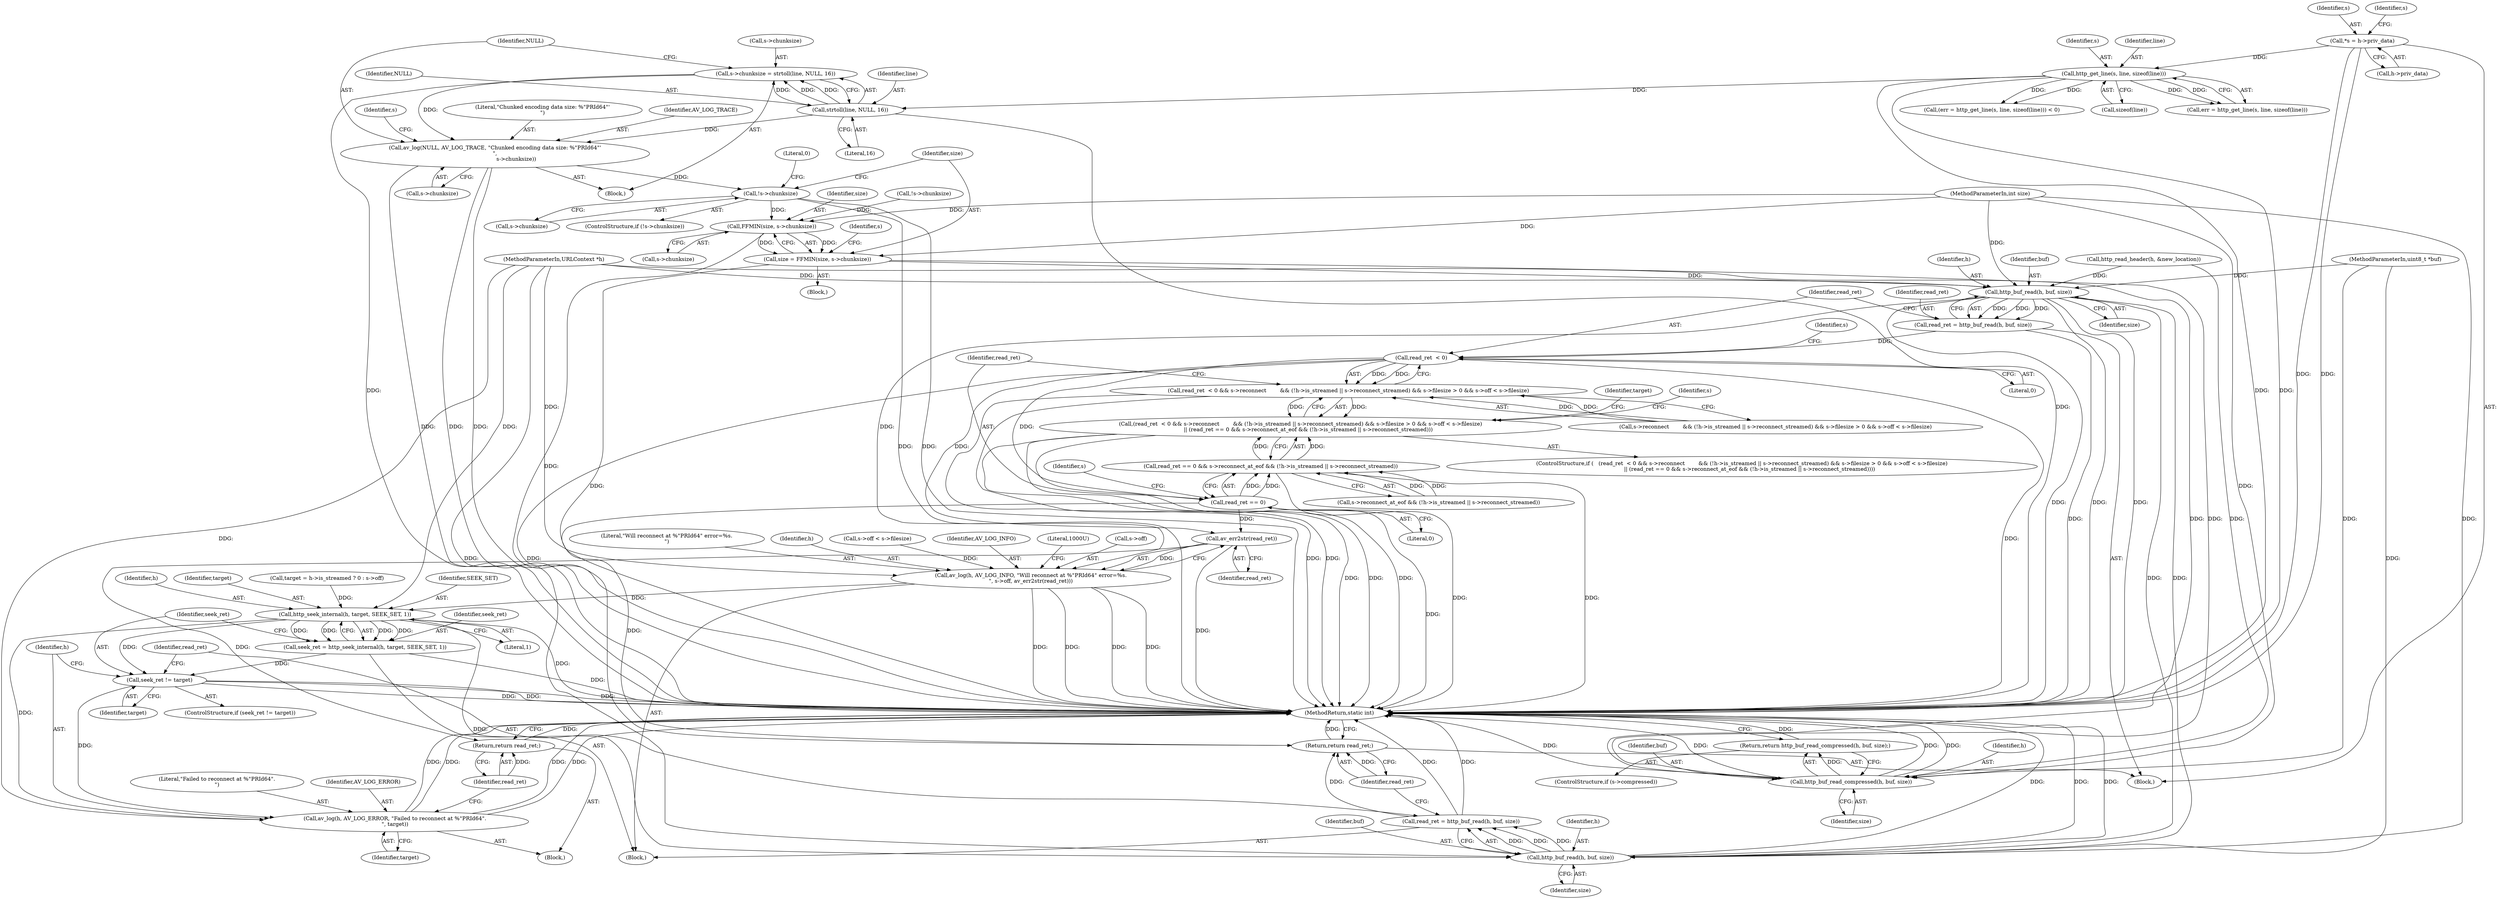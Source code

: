 digraph "0_FFmpeg_2a05c8f813de6f2278827734bf8102291e7484aa_4@pointer" {
"1000176" [label="(Call,s->chunksize = strtoll(line, NULL, 16))"];
"1000180" [label="(Call,strtoll(line, NULL, 16))"];
"1000165" [label="(Call,http_get_line(s, line, sizeof(line)))"];
"1000107" [label="(Call,*s = h->priv_data)"];
"1000184" [label="(Call,av_log(NULL, AV_LOG_TRACE, \"Chunked encoding data size: %\"PRId64\"'\n\",\n                         s->chunksize))"];
"1000192" [label="(Call,!s->chunksize)"];
"1000200" [label="(Call,FFMIN(size, s->chunksize))"];
"1000198" [label="(Call,size = FFMIN(size, s->chunksize))"];
"1000210" [label="(Call,http_buf_read_compressed(h, buf, size))"];
"1000209" [label="(Return,return http_buf_read_compressed(h, buf, size);)"];
"1000216" [label="(Call,http_buf_read(h, buf, size))"];
"1000214" [label="(Call,read_ret = http_buf_read(h, buf, size))"];
"1000223" [label="(Call,read_ret  < 0)"];
"1000222" [label="(Call,read_ret  < 0 && s->reconnect        && (!h->is_streamed || s->reconnect_streamed) && s->filesize > 0 && s->off < s->filesize)"];
"1000221" [label="(Call,(read_ret  < 0 && s->reconnect        && (!h->is_streamed || s->reconnect_streamed) && s->filesize > 0 && s->off < s->filesize)\n         || (read_ret == 0 && s->reconnect_at_eof && (!h->is_streamed || s->reconnect_streamed)))"];
"1000253" [label="(Call,read_ret == 0)"];
"1000252" [label="(Call,read_ret == 0 && s->reconnect_at_eof && (!h->is_streamed || s->reconnect_streamed))"];
"1000298" [label="(Call,av_err2str(read_ret))"];
"1000291" [label="(Call,av_log(h, AV_LOG_INFO, \"Will reconnect at %\"PRId64\" error=%s.\n\", s->off, av_err2str(read_ret)))"];
"1000321" [label="(Call,http_seek_internal(h, target, SEEK_SET, 1))"];
"1000319" [label="(Call,seek_ret = http_seek_internal(h, target, SEEK_SET, 1))"];
"1000327" [label="(Call,seek_ret != target)"];
"1000331" [label="(Call,av_log(h, AV_LOG_ERROR, \"Failed to reconnect at %\"PRId64\".\n\", target))"];
"1000340" [label="(Call,http_buf_read(h, buf, size))"];
"1000338" [label="(Call,read_ret = http_buf_read(h, buf, size))"];
"1000350" [label="(Return,return read_ret;)"];
"1000336" [label="(Return,return read_ret;)"];
"1000104" [label="(MethodParameterIn,int size)"];
"1000340" [label="(Call,http_buf_read(h, buf, size))"];
"1000225" [label="(Literal,0)"];
"1000270" [label="(Call,target = h->is_streamed ? 0 : s->off)"];
"1000103" [label="(MethodParameterIn,uint8_t *buf)"];
"1000105" [label="(Block,)"];
"1000180" [label="(Call,strtoll(line, NULL, 16))"];
"1000268" [label="(Block,)"];
"1000162" [label="(Call,(err = http_get_line(s, line, sizeof(line))) < 0)"];
"1000351" [label="(Identifier,read_ret)"];
"1000194" [label="(Identifier,s)"];
"1000219" [label="(Identifier,size)"];
"1000271" [label="(Identifier,target)"];
"1000198" [label="(Call,size = FFMIN(size, s->chunksize))"];
"1000176" [label="(Call,s->chunksize = strtoll(line, NULL, 16))"];
"1000215" [label="(Identifier,read_ret)"];
"1000334" [label="(Literal,\"Failed to reconnect at %\"PRId64\".\n\")"];
"1000212" [label="(Identifier,buf)"];
"1000253" [label="(Call,read_ret == 0)"];
"1000188" [label="(Call,s->chunksize)"];
"1000181" [label="(Identifier,line)"];
"1000321" [label="(Call,http_seek_internal(h, target, SEEK_SET, 1))"];
"1000256" [label="(Call,s->reconnect_at_eof && (!h->is_streamed || s->reconnect_streamed))"];
"1000226" [label="(Call,s->reconnect        && (!h->is_streamed || s->reconnect_streamed) && s->filesize > 0 && s->off < s->filesize)"];
"1000224" [label="(Identifier,read_ret)"];
"1000182" [label="(Identifier,NULL)"];
"1000320" [label="(Identifier,seek_ret)"];
"1000165" [label="(Call,http_get_line(s, line, sizeof(line)))"];
"1000331" [label="(Call,av_log(h, AV_LOG_ERROR, \"Failed to reconnect at %\"PRId64\".\n\", target))"];
"1000222" [label="(Call,read_ret  < 0 && s->reconnect        && (!h->is_streamed || s->reconnect_streamed) && s->filesize > 0 && s->off < s->filesize)"];
"1000207" [label="(Identifier,s)"];
"1000193" [label="(Call,s->chunksize)"];
"1000342" [label="(Identifier,buf)"];
"1000151" [label="(Block,)"];
"1000216" [label="(Call,http_buf_read(h, buf, size))"];
"1000107" [label="(Call,*s = h->priv_data)"];
"1000319" [label="(Call,seek_ret = http_seek_internal(h, target, SEEK_SET, 1))"];
"1000326" [label="(ControlStructure,if (seek_ret != target))"];
"1000177" [label="(Call,s->chunksize)"];
"1000168" [label="(Call,sizeof(line))"];
"1000220" [label="(ControlStructure,if (   (read_ret  < 0 && s->reconnect        && (!h->is_streamed || s->reconnect_streamed) && s->filesize > 0 && s->off < s->filesize)\n         || (read_ret == 0 && s->reconnect_at_eof && (!h->is_streamed || s->reconnect_streamed))))"];
"1000338" [label="(Call,read_ret = http_buf_read(h, buf, size))"];
"1000163" [label="(Call,err = http_get_line(s, line, sizeof(line)))"];
"1000108" [label="(Identifier,s)"];
"1000350" [label="(Return,return read_ret;)"];
"1000328" [label="(Identifier,seek_ret)"];
"1000191" [label="(ControlStructure,if (!s->chunksize))"];
"1000295" [label="(Call,s->off)"];
"1000327" [label="(Call,seek_ret != target)"];
"1000192" [label="(Call,!s->chunksize)"];
"1000332" [label="(Identifier,h)"];
"1000333" [label="(Identifier,AV_LOG_ERROR)"];
"1000153" [label="(Call,!s->chunksize)"];
"1000228" [label="(Identifier,s)"];
"1000187" [label="(Literal,\"Chunked encoding data size: %\"PRId64\"'\n\")"];
"1000343" [label="(Identifier,size)"];
"1000294" [label="(Literal,\"Will reconnect at %\"PRId64\" error=%s.\n\")"];
"1000292" [label="(Identifier,h)"];
"1000335" [label="(Identifier,target)"];
"1000218" [label="(Identifier,buf)"];
"1000221" [label="(Call,(read_ret  < 0 && s->reconnect        && (!h->is_streamed || s->reconnect_streamed) && s->filesize > 0 && s->off < s->filesize)\n         || (read_ret == 0 && s->reconnect_at_eof && (!h->is_streamed || s->reconnect_streamed)))"];
"1000245" [label="(Call,s->off < s->filesize)"];
"1000324" [label="(Identifier,SEEK_SET)"];
"1000325" [label="(Literal,1)"];
"1000135" [label="(Call,http_read_header(h, &new_location))"];
"1000200" [label="(Call,FFMIN(size, s->chunksize))"];
"1000209" [label="(Return,return http_buf_read_compressed(h, buf, size);)"];
"1000214" [label="(Call,read_ret = http_buf_read(h, buf, size))"];
"1000197" [label="(Literal,0)"];
"1000119" [label="(Identifier,s)"];
"1000184" [label="(Call,av_log(NULL, AV_LOG_TRACE, \"Chunked encoding data size: %\"PRId64\"'\n\",\n                         s->chunksize))"];
"1000166" [label="(Identifier,s)"];
"1000341" [label="(Identifier,h)"];
"1000339" [label="(Identifier,read_ret)"];
"1000186" [label="(Identifier,AV_LOG_TRACE)"];
"1000293" [label="(Identifier,AV_LOG_INFO)"];
"1000258" [label="(Identifier,s)"];
"1000223" [label="(Call,read_ret  < 0)"];
"1000322" [label="(Identifier,h)"];
"1000185" [label="(Identifier,NULL)"];
"1000330" [label="(Block,)"];
"1000157" [label="(Block,)"];
"1000211" [label="(Identifier,h)"];
"1000183" [label="(Literal,16)"];
"1000329" [label="(Identifier,target)"];
"1000255" [label="(Literal,0)"];
"1000352" [label="(MethodReturn,static int)"];
"1000336" [label="(Return,return read_ret;)"];
"1000201" [label="(Identifier,size)"];
"1000291" [label="(Call,av_log(h, AV_LOG_INFO, \"Will reconnect at %\"PRId64\" error=%s.\n\", s->off, av_err2str(read_ret)))"];
"1000299" [label="(Identifier,read_ret)"];
"1000298" [label="(Call,av_err2str(read_ret))"];
"1000202" [label="(Call,s->chunksize)"];
"1000199" [label="(Identifier,size)"];
"1000205" [label="(ControlStructure,if (s->compressed))"];
"1000323" [label="(Identifier,target)"];
"1000102" [label="(MethodParameterIn,URLContext *h)"];
"1000337" [label="(Identifier,read_ret)"];
"1000210" [label="(Call,http_buf_read_compressed(h, buf, size))"];
"1000213" [label="(Identifier,size)"];
"1000109" [label="(Call,h->priv_data)"];
"1000217" [label="(Identifier,h)"];
"1000252" [label="(Call,read_ret == 0 && s->reconnect_at_eof && (!h->is_streamed || s->reconnect_streamed))"];
"1000347" [label="(Identifier,s)"];
"1000302" [label="(Literal,1000U)"];
"1000254" [label="(Identifier,read_ret)"];
"1000167" [label="(Identifier,line)"];
"1000176" -> "1000157"  [label="AST: "];
"1000176" -> "1000180"  [label="CFG: "];
"1000177" -> "1000176"  [label="AST: "];
"1000180" -> "1000176"  [label="AST: "];
"1000185" -> "1000176"  [label="CFG: "];
"1000176" -> "1000352"  [label="DDG: "];
"1000180" -> "1000176"  [label="DDG: "];
"1000180" -> "1000176"  [label="DDG: "];
"1000180" -> "1000176"  [label="DDG: "];
"1000176" -> "1000184"  [label="DDG: "];
"1000180" -> "1000183"  [label="CFG: "];
"1000181" -> "1000180"  [label="AST: "];
"1000182" -> "1000180"  [label="AST: "];
"1000183" -> "1000180"  [label="AST: "];
"1000180" -> "1000352"  [label="DDG: "];
"1000165" -> "1000180"  [label="DDG: "];
"1000180" -> "1000184"  [label="DDG: "];
"1000165" -> "1000163"  [label="AST: "];
"1000165" -> "1000168"  [label="CFG: "];
"1000166" -> "1000165"  [label="AST: "];
"1000167" -> "1000165"  [label="AST: "];
"1000168" -> "1000165"  [label="AST: "];
"1000163" -> "1000165"  [label="CFG: "];
"1000165" -> "1000352"  [label="DDG: "];
"1000165" -> "1000352"  [label="DDG: "];
"1000165" -> "1000162"  [label="DDG: "];
"1000165" -> "1000162"  [label="DDG: "];
"1000165" -> "1000163"  [label="DDG: "];
"1000165" -> "1000163"  [label="DDG: "];
"1000107" -> "1000165"  [label="DDG: "];
"1000107" -> "1000105"  [label="AST: "];
"1000107" -> "1000109"  [label="CFG: "];
"1000108" -> "1000107"  [label="AST: "];
"1000109" -> "1000107"  [label="AST: "];
"1000119" -> "1000107"  [label="CFG: "];
"1000107" -> "1000352"  [label="DDG: "];
"1000107" -> "1000352"  [label="DDG: "];
"1000184" -> "1000157"  [label="AST: "];
"1000184" -> "1000188"  [label="CFG: "];
"1000185" -> "1000184"  [label="AST: "];
"1000186" -> "1000184"  [label="AST: "];
"1000187" -> "1000184"  [label="AST: "];
"1000188" -> "1000184"  [label="AST: "];
"1000194" -> "1000184"  [label="CFG: "];
"1000184" -> "1000352"  [label="DDG: "];
"1000184" -> "1000352"  [label="DDG: "];
"1000184" -> "1000352"  [label="DDG: "];
"1000184" -> "1000192"  [label="DDG: "];
"1000192" -> "1000191"  [label="AST: "];
"1000192" -> "1000193"  [label="CFG: "];
"1000193" -> "1000192"  [label="AST: "];
"1000197" -> "1000192"  [label="CFG: "];
"1000199" -> "1000192"  [label="CFG: "];
"1000192" -> "1000352"  [label="DDG: "];
"1000192" -> "1000352"  [label="DDG: "];
"1000192" -> "1000200"  [label="DDG: "];
"1000200" -> "1000198"  [label="AST: "];
"1000200" -> "1000202"  [label="CFG: "];
"1000201" -> "1000200"  [label="AST: "];
"1000202" -> "1000200"  [label="AST: "];
"1000198" -> "1000200"  [label="CFG: "];
"1000200" -> "1000352"  [label="DDG: "];
"1000200" -> "1000198"  [label="DDG: "];
"1000200" -> "1000198"  [label="DDG: "];
"1000104" -> "1000200"  [label="DDG: "];
"1000153" -> "1000200"  [label="DDG: "];
"1000198" -> "1000151"  [label="AST: "];
"1000199" -> "1000198"  [label="AST: "];
"1000207" -> "1000198"  [label="CFG: "];
"1000198" -> "1000352"  [label="DDG: "];
"1000104" -> "1000198"  [label="DDG: "];
"1000198" -> "1000210"  [label="DDG: "];
"1000198" -> "1000216"  [label="DDG: "];
"1000210" -> "1000209"  [label="AST: "];
"1000210" -> "1000213"  [label="CFG: "];
"1000211" -> "1000210"  [label="AST: "];
"1000212" -> "1000210"  [label="AST: "];
"1000213" -> "1000210"  [label="AST: "];
"1000209" -> "1000210"  [label="CFG: "];
"1000210" -> "1000352"  [label="DDG: "];
"1000210" -> "1000352"  [label="DDG: "];
"1000210" -> "1000352"  [label="DDG: "];
"1000210" -> "1000352"  [label="DDG: "];
"1000210" -> "1000209"  [label="DDG: "];
"1000135" -> "1000210"  [label="DDG: "];
"1000102" -> "1000210"  [label="DDG: "];
"1000103" -> "1000210"  [label="DDG: "];
"1000104" -> "1000210"  [label="DDG: "];
"1000209" -> "1000205"  [label="AST: "];
"1000352" -> "1000209"  [label="CFG: "];
"1000209" -> "1000352"  [label="DDG: "];
"1000216" -> "1000214"  [label="AST: "];
"1000216" -> "1000219"  [label="CFG: "];
"1000217" -> "1000216"  [label="AST: "];
"1000218" -> "1000216"  [label="AST: "];
"1000219" -> "1000216"  [label="AST: "];
"1000214" -> "1000216"  [label="CFG: "];
"1000216" -> "1000352"  [label="DDG: "];
"1000216" -> "1000352"  [label="DDG: "];
"1000216" -> "1000352"  [label="DDG: "];
"1000216" -> "1000214"  [label="DDG: "];
"1000216" -> "1000214"  [label="DDG: "];
"1000216" -> "1000214"  [label="DDG: "];
"1000135" -> "1000216"  [label="DDG: "];
"1000102" -> "1000216"  [label="DDG: "];
"1000103" -> "1000216"  [label="DDG: "];
"1000104" -> "1000216"  [label="DDG: "];
"1000216" -> "1000291"  [label="DDG: "];
"1000216" -> "1000340"  [label="DDG: "];
"1000216" -> "1000340"  [label="DDG: "];
"1000214" -> "1000105"  [label="AST: "];
"1000215" -> "1000214"  [label="AST: "];
"1000224" -> "1000214"  [label="CFG: "];
"1000214" -> "1000352"  [label="DDG: "];
"1000214" -> "1000223"  [label="DDG: "];
"1000223" -> "1000222"  [label="AST: "];
"1000223" -> "1000225"  [label="CFG: "];
"1000224" -> "1000223"  [label="AST: "];
"1000225" -> "1000223"  [label="AST: "];
"1000228" -> "1000223"  [label="CFG: "];
"1000222" -> "1000223"  [label="CFG: "];
"1000223" -> "1000352"  [label="DDG: "];
"1000223" -> "1000222"  [label="DDG: "];
"1000223" -> "1000222"  [label="DDG: "];
"1000223" -> "1000253"  [label="DDG: "];
"1000223" -> "1000298"  [label="DDG: "];
"1000223" -> "1000350"  [label="DDG: "];
"1000222" -> "1000221"  [label="AST: "];
"1000222" -> "1000226"  [label="CFG: "];
"1000226" -> "1000222"  [label="AST: "];
"1000254" -> "1000222"  [label="CFG: "];
"1000221" -> "1000222"  [label="CFG: "];
"1000222" -> "1000352"  [label="DDG: "];
"1000222" -> "1000352"  [label="DDG: "];
"1000222" -> "1000221"  [label="DDG: "];
"1000222" -> "1000221"  [label="DDG: "];
"1000226" -> "1000222"  [label="DDG: "];
"1000226" -> "1000222"  [label="DDG: "];
"1000221" -> "1000220"  [label="AST: "];
"1000221" -> "1000252"  [label="CFG: "];
"1000252" -> "1000221"  [label="AST: "];
"1000271" -> "1000221"  [label="CFG: "];
"1000347" -> "1000221"  [label="CFG: "];
"1000221" -> "1000352"  [label="DDG: "];
"1000221" -> "1000352"  [label="DDG: "];
"1000221" -> "1000352"  [label="DDG: "];
"1000252" -> "1000221"  [label="DDG: "];
"1000252" -> "1000221"  [label="DDG: "];
"1000253" -> "1000252"  [label="AST: "];
"1000253" -> "1000255"  [label="CFG: "];
"1000254" -> "1000253"  [label="AST: "];
"1000255" -> "1000253"  [label="AST: "];
"1000258" -> "1000253"  [label="CFG: "];
"1000252" -> "1000253"  [label="CFG: "];
"1000253" -> "1000352"  [label="DDG: "];
"1000253" -> "1000252"  [label="DDG: "];
"1000253" -> "1000252"  [label="DDG: "];
"1000253" -> "1000298"  [label="DDG: "];
"1000253" -> "1000350"  [label="DDG: "];
"1000252" -> "1000256"  [label="CFG: "];
"1000256" -> "1000252"  [label="AST: "];
"1000252" -> "1000352"  [label="DDG: "];
"1000252" -> "1000352"  [label="DDG: "];
"1000256" -> "1000252"  [label="DDG: "];
"1000256" -> "1000252"  [label="DDG: "];
"1000298" -> "1000291"  [label="AST: "];
"1000298" -> "1000299"  [label="CFG: "];
"1000299" -> "1000298"  [label="AST: "];
"1000291" -> "1000298"  [label="CFG: "];
"1000298" -> "1000352"  [label="DDG: "];
"1000298" -> "1000291"  [label="DDG: "];
"1000298" -> "1000336"  [label="DDG: "];
"1000291" -> "1000268"  [label="AST: "];
"1000292" -> "1000291"  [label="AST: "];
"1000293" -> "1000291"  [label="AST: "];
"1000294" -> "1000291"  [label="AST: "];
"1000295" -> "1000291"  [label="AST: "];
"1000302" -> "1000291"  [label="CFG: "];
"1000291" -> "1000352"  [label="DDG: "];
"1000291" -> "1000352"  [label="DDG: "];
"1000291" -> "1000352"  [label="DDG: "];
"1000291" -> "1000352"  [label="DDG: "];
"1000102" -> "1000291"  [label="DDG: "];
"1000245" -> "1000291"  [label="DDG: "];
"1000291" -> "1000321"  [label="DDG: "];
"1000321" -> "1000319"  [label="AST: "];
"1000321" -> "1000325"  [label="CFG: "];
"1000322" -> "1000321"  [label="AST: "];
"1000323" -> "1000321"  [label="AST: "];
"1000324" -> "1000321"  [label="AST: "];
"1000325" -> "1000321"  [label="AST: "];
"1000319" -> "1000321"  [label="CFG: "];
"1000321" -> "1000352"  [label="DDG: "];
"1000321" -> "1000319"  [label="DDG: "];
"1000321" -> "1000319"  [label="DDG: "];
"1000321" -> "1000319"  [label="DDG: "];
"1000321" -> "1000319"  [label="DDG: "];
"1000102" -> "1000321"  [label="DDG: "];
"1000270" -> "1000321"  [label="DDG: "];
"1000321" -> "1000327"  [label="DDG: "];
"1000321" -> "1000331"  [label="DDG: "];
"1000321" -> "1000340"  [label="DDG: "];
"1000319" -> "1000268"  [label="AST: "];
"1000320" -> "1000319"  [label="AST: "];
"1000328" -> "1000319"  [label="CFG: "];
"1000319" -> "1000352"  [label="DDG: "];
"1000319" -> "1000327"  [label="DDG: "];
"1000327" -> "1000326"  [label="AST: "];
"1000327" -> "1000329"  [label="CFG: "];
"1000328" -> "1000327"  [label="AST: "];
"1000329" -> "1000327"  [label="AST: "];
"1000332" -> "1000327"  [label="CFG: "];
"1000339" -> "1000327"  [label="CFG: "];
"1000327" -> "1000352"  [label="DDG: "];
"1000327" -> "1000352"  [label="DDG: "];
"1000327" -> "1000352"  [label="DDG: "];
"1000327" -> "1000331"  [label="DDG: "];
"1000331" -> "1000330"  [label="AST: "];
"1000331" -> "1000335"  [label="CFG: "];
"1000332" -> "1000331"  [label="AST: "];
"1000333" -> "1000331"  [label="AST: "];
"1000334" -> "1000331"  [label="AST: "];
"1000335" -> "1000331"  [label="AST: "];
"1000337" -> "1000331"  [label="CFG: "];
"1000331" -> "1000352"  [label="DDG: "];
"1000331" -> "1000352"  [label="DDG: "];
"1000331" -> "1000352"  [label="DDG: "];
"1000331" -> "1000352"  [label="DDG: "];
"1000102" -> "1000331"  [label="DDG: "];
"1000340" -> "1000338"  [label="AST: "];
"1000340" -> "1000343"  [label="CFG: "];
"1000341" -> "1000340"  [label="AST: "];
"1000342" -> "1000340"  [label="AST: "];
"1000343" -> "1000340"  [label="AST: "];
"1000338" -> "1000340"  [label="CFG: "];
"1000340" -> "1000352"  [label="DDG: "];
"1000340" -> "1000352"  [label="DDG: "];
"1000340" -> "1000352"  [label="DDG: "];
"1000340" -> "1000338"  [label="DDG: "];
"1000340" -> "1000338"  [label="DDG: "];
"1000340" -> "1000338"  [label="DDG: "];
"1000102" -> "1000340"  [label="DDG: "];
"1000103" -> "1000340"  [label="DDG: "];
"1000104" -> "1000340"  [label="DDG: "];
"1000338" -> "1000268"  [label="AST: "];
"1000339" -> "1000338"  [label="AST: "];
"1000351" -> "1000338"  [label="CFG: "];
"1000338" -> "1000352"  [label="DDG: "];
"1000338" -> "1000352"  [label="DDG: "];
"1000338" -> "1000350"  [label="DDG: "];
"1000350" -> "1000105"  [label="AST: "];
"1000350" -> "1000351"  [label="CFG: "];
"1000351" -> "1000350"  [label="AST: "];
"1000352" -> "1000350"  [label="CFG: "];
"1000350" -> "1000352"  [label="DDG: "];
"1000351" -> "1000350"  [label="DDG: "];
"1000336" -> "1000330"  [label="AST: "];
"1000336" -> "1000337"  [label="CFG: "];
"1000337" -> "1000336"  [label="AST: "];
"1000352" -> "1000336"  [label="CFG: "];
"1000336" -> "1000352"  [label="DDG: "];
"1000337" -> "1000336"  [label="DDG: "];
}
